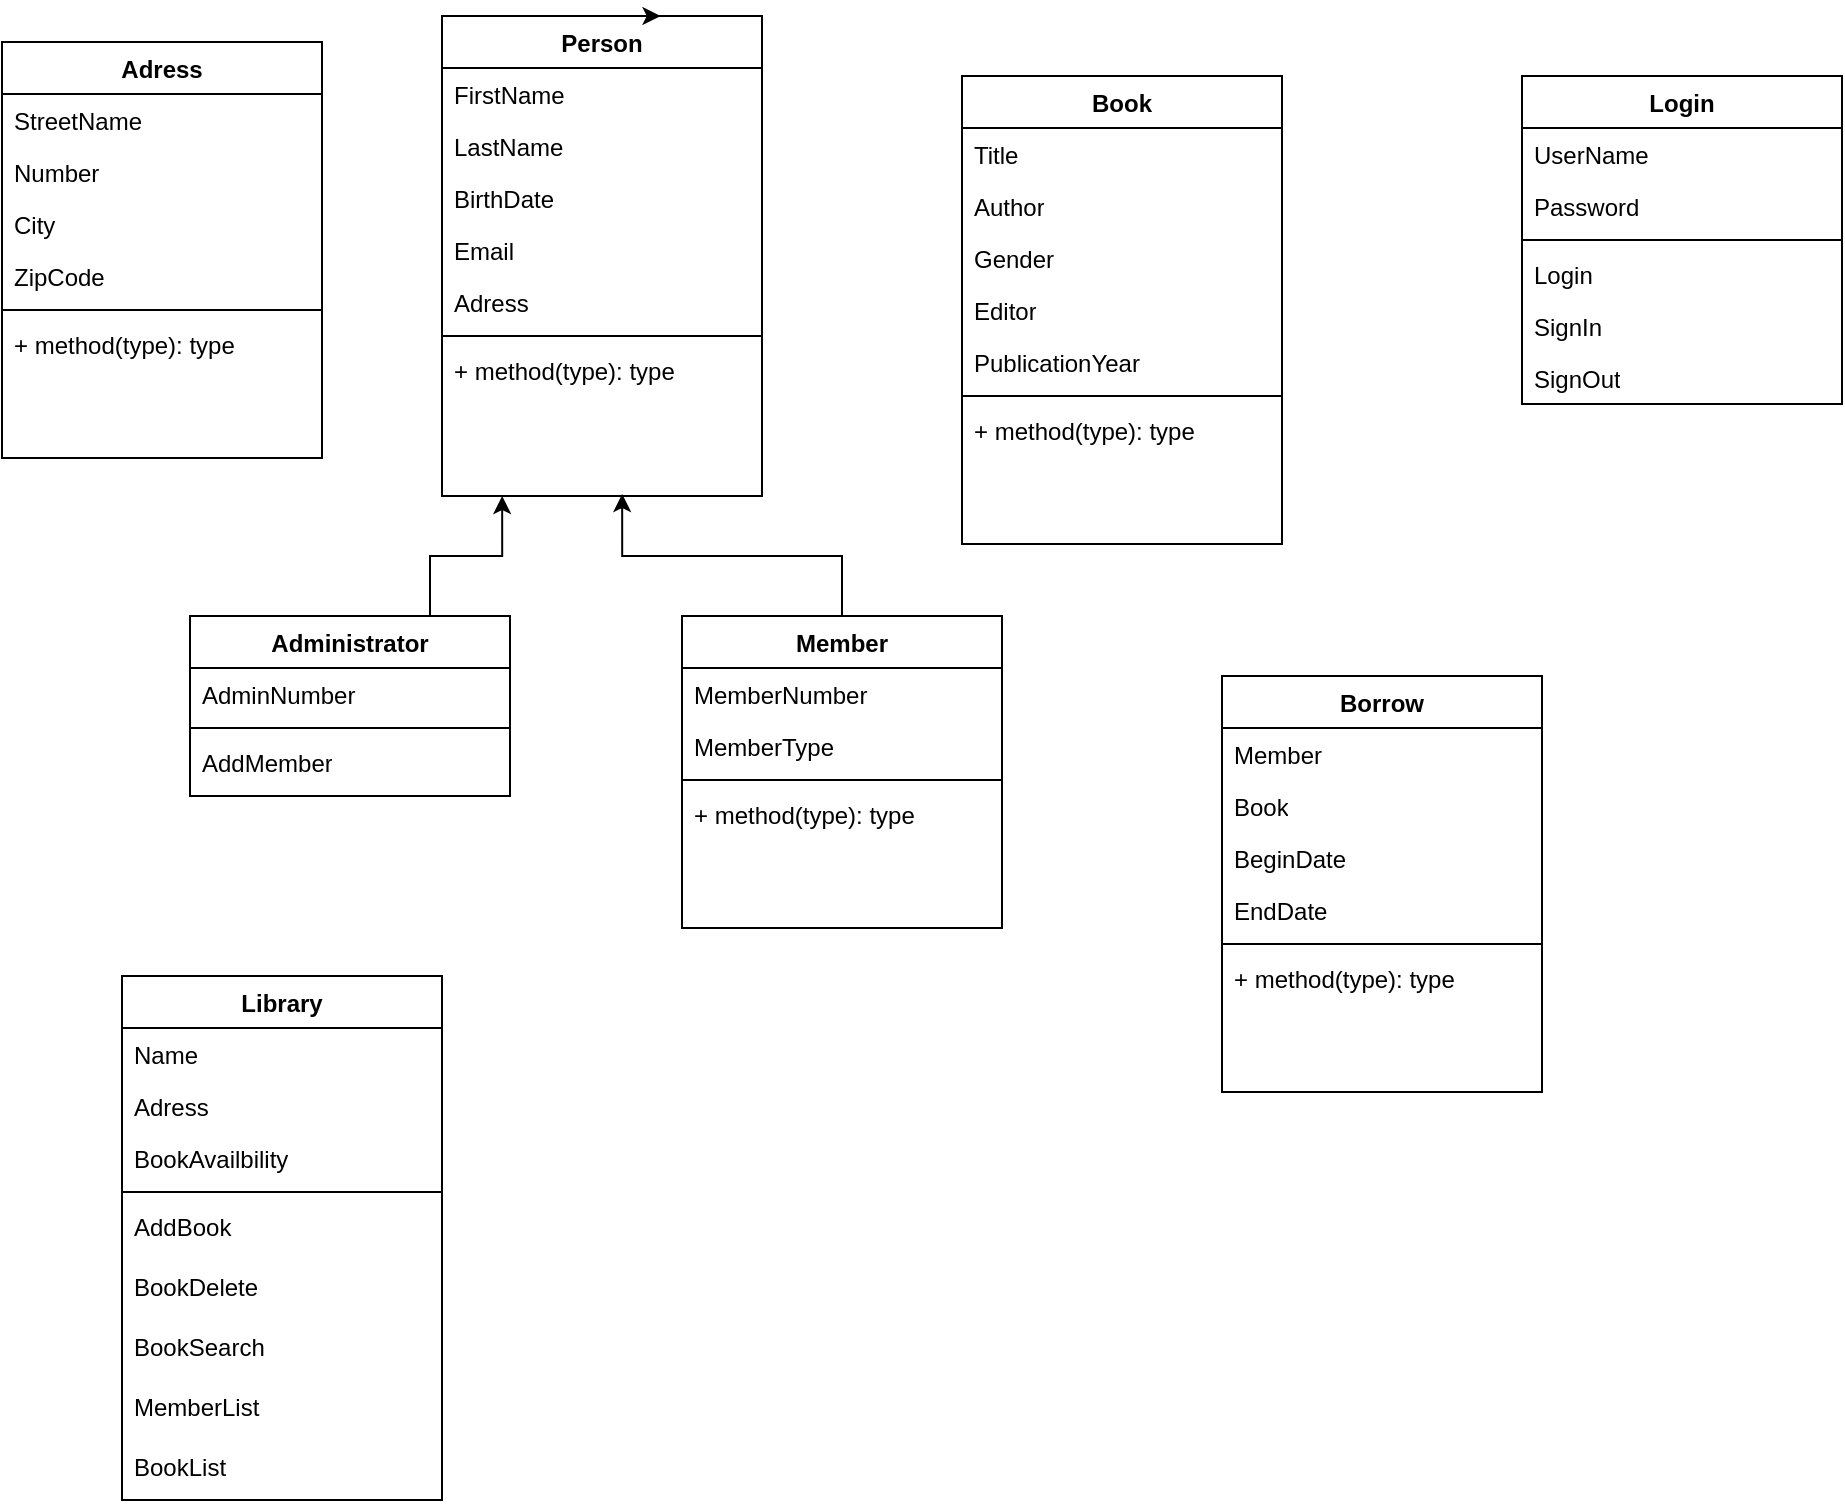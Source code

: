 <mxfile version="24.2.5" type="device">
  <diagram name="Page-1" id="i5I8guwXxWrWxU8WRLAj">
    <mxGraphModel dx="780" dy="504" grid="1" gridSize="10" guides="1" tooltips="1" connect="1" arrows="1" fold="1" page="1" pageScale="1" pageWidth="827" pageHeight="1169" math="0" shadow="0">
      <root>
        <mxCell id="0" />
        <mxCell id="1" parent="0" />
        <mxCell id="yStkn7LmSytCljGNCH22-18" value="Member" style="swimlane;fontStyle=1;align=center;verticalAlign=top;childLayout=stackLayout;horizontal=1;startSize=26;horizontalStack=0;resizeParent=1;resizeParentMax=0;resizeLast=0;collapsible=1;marginBottom=0;whiteSpace=wrap;html=1;" vertex="1" parent="1">
          <mxGeometry x="500" y="380" width="160" height="156" as="geometry" />
        </mxCell>
        <mxCell id="yStkn7LmSytCljGNCH22-19" value="&lt;div&gt;&lt;div&gt;MemberNumber&lt;/div&gt;&lt;/div&gt;" style="text;strokeColor=none;fillColor=none;align=left;verticalAlign=top;spacingLeft=4;spacingRight=4;overflow=hidden;rotatable=0;points=[[0,0.5],[1,0.5]];portConstraint=eastwest;whiteSpace=wrap;html=1;" vertex="1" parent="yStkn7LmSytCljGNCH22-18">
          <mxGeometry y="26" width="160" height="26" as="geometry" />
        </mxCell>
        <mxCell id="yStkn7LmSytCljGNCH22-52" value="&lt;div&gt;&lt;div&gt;MemberType&lt;/div&gt;&lt;/div&gt;" style="text;strokeColor=none;fillColor=none;align=left;verticalAlign=top;spacingLeft=4;spacingRight=4;overflow=hidden;rotatable=0;points=[[0,0.5],[1,0.5]];portConstraint=eastwest;whiteSpace=wrap;html=1;" vertex="1" parent="yStkn7LmSytCljGNCH22-18">
          <mxGeometry y="52" width="160" height="26" as="geometry" />
        </mxCell>
        <mxCell id="yStkn7LmSytCljGNCH22-24" value="" style="line;strokeWidth=1;fillColor=none;align=left;verticalAlign=middle;spacingTop=-1;spacingLeft=3;spacingRight=3;rotatable=0;labelPosition=right;points=[];portConstraint=eastwest;strokeColor=inherit;" vertex="1" parent="yStkn7LmSytCljGNCH22-18">
          <mxGeometry y="78" width="160" height="8" as="geometry" />
        </mxCell>
        <mxCell id="yStkn7LmSytCljGNCH22-25" value="+ method(type): type" style="text;strokeColor=none;fillColor=none;align=left;verticalAlign=top;spacingLeft=4;spacingRight=4;overflow=hidden;rotatable=0;points=[[0,0.5],[1,0.5]];portConstraint=eastwest;whiteSpace=wrap;html=1;" vertex="1" parent="yStkn7LmSytCljGNCH22-18">
          <mxGeometry y="86" width="160" height="70" as="geometry" />
        </mxCell>
        <mxCell id="yStkn7LmSytCljGNCH22-26" value="Adress" style="swimlane;fontStyle=1;align=center;verticalAlign=top;childLayout=stackLayout;horizontal=1;startSize=26;horizontalStack=0;resizeParent=1;resizeParentMax=0;resizeLast=0;collapsible=1;marginBottom=0;whiteSpace=wrap;html=1;" vertex="1" parent="1">
          <mxGeometry x="160" y="93" width="160" height="208" as="geometry" />
        </mxCell>
        <mxCell id="yStkn7LmSytCljGNCH22-27" value="&lt;div&gt;&lt;div&gt;StreetName&lt;/div&gt;&lt;/div&gt;" style="text;strokeColor=none;fillColor=none;align=left;verticalAlign=top;spacingLeft=4;spacingRight=4;overflow=hidden;rotatable=0;points=[[0,0.5],[1,0.5]];portConstraint=eastwest;whiteSpace=wrap;html=1;" vertex="1" parent="yStkn7LmSytCljGNCH22-26">
          <mxGeometry y="26" width="160" height="26" as="geometry" />
        </mxCell>
        <mxCell id="yStkn7LmSytCljGNCH22-28" value="&lt;div&gt;&lt;div&gt;Number&lt;/div&gt;&lt;/div&gt;" style="text;strokeColor=none;fillColor=none;align=left;verticalAlign=top;spacingLeft=4;spacingRight=4;overflow=hidden;rotatable=0;points=[[0,0.5],[1,0.5]];portConstraint=eastwest;whiteSpace=wrap;html=1;" vertex="1" parent="yStkn7LmSytCljGNCH22-26">
          <mxGeometry y="52" width="160" height="26" as="geometry" />
        </mxCell>
        <mxCell id="yStkn7LmSytCljGNCH22-29" value="City" style="text;strokeColor=none;fillColor=none;align=left;verticalAlign=top;spacingLeft=4;spacingRight=4;overflow=hidden;rotatable=0;points=[[0,0.5],[1,0.5]];portConstraint=eastwest;whiteSpace=wrap;html=1;" vertex="1" parent="yStkn7LmSytCljGNCH22-26">
          <mxGeometry y="78" width="160" height="26" as="geometry" />
        </mxCell>
        <mxCell id="yStkn7LmSytCljGNCH22-30" value="&lt;div&gt;&lt;div&gt;ZipCode&lt;/div&gt;&lt;/div&gt;" style="text;strokeColor=none;fillColor=none;align=left;verticalAlign=top;spacingLeft=4;spacingRight=4;overflow=hidden;rotatable=0;points=[[0,0.5],[1,0.5]];portConstraint=eastwest;whiteSpace=wrap;html=1;" vertex="1" parent="yStkn7LmSytCljGNCH22-26">
          <mxGeometry y="104" width="160" height="26" as="geometry" />
        </mxCell>
        <mxCell id="yStkn7LmSytCljGNCH22-31" value="" style="line;strokeWidth=1;fillColor=none;align=left;verticalAlign=middle;spacingTop=-1;spacingLeft=3;spacingRight=3;rotatable=0;labelPosition=right;points=[];portConstraint=eastwest;strokeColor=inherit;" vertex="1" parent="yStkn7LmSytCljGNCH22-26">
          <mxGeometry y="130" width="160" height="8" as="geometry" />
        </mxCell>
        <mxCell id="yStkn7LmSytCljGNCH22-32" value="+ method(type): type" style="text;strokeColor=none;fillColor=none;align=left;verticalAlign=top;spacingLeft=4;spacingRight=4;overflow=hidden;rotatable=0;points=[[0,0.5],[1,0.5]];portConstraint=eastwest;whiteSpace=wrap;html=1;" vertex="1" parent="yStkn7LmSytCljGNCH22-26">
          <mxGeometry y="138" width="160" height="70" as="geometry" />
        </mxCell>
        <mxCell id="yStkn7LmSytCljGNCH22-33" value="Person" style="swimlane;fontStyle=1;align=center;verticalAlign=top;childLayout=stackLayout;horizontal=1;startSize=26;horizontalStack=0;resizeParent=1;resizeParentMax=0;resizeLast=0;collapsible=1;marginBottom=0;whiteSpace=wrap;html=1;" vertex="1" parent="1">
          <mxGeometry x="380" y="80" width="160" height="240" as="geometry" />
        </mxCell>
        <mxCell id="yStkn7LmSytCljGNCH22-34" value="&lt;div&gt;&lt;div&gt;FirstName&lt;/div&gt;&lt;/div&gt;" style="text;strokeColor=none;fillColor=none;align=left;verticalAlign=top;spacingLeft=4;spacingRight=4;overflow=hidden;rotatable=0;points=[[0,0.5],[1,0.5]];portConstraint=eastwest;whiteSpace=wrap;html=1;" vertex="1" parent="yStkn7LmSytCljGNCH22-33">
          <mxGeometry y="26" width="160" height="26" as="geometry" />
        </mxCell>
        <mxCell id="yStkn7LmSytCljGNCH22-35" value="&lt;div&gt;&lt;div&gt;LastName&lt;/div&gt;&lt;/div&gt;" style="text;strokeColor=none;fillColor=none;align=left;verticalAlign=top;spacingLeft=4;spacingRight=4;overflow=hidden;rotatable=0;points=[[0,0.5],[1,0.5]];portConstraint=eastwest;whiteSpace=wrap;html=1;" vertex="1" parent="yStkn7LmSytCljGNCH22-33">
          <mxGeometry y="52" width="160" height="26" as="geometry" />
        </mxCell>
        <mxCell id="yStkn7LmSytCljGNCH22-36" value="BirthDate" style="text;strokeColor=none;fillColor=none;align=left;verticalAlign=top;spacingLeft=4;spacingRight=4;overflow=hidden;rotatable=0;points=[[0,0.5],[1,0.5]];portConstraint=eastwest;whiteSpace=wrap;html=1;" vertex="1" parent="yStkn7LmSytCljGNCH22-33">
          <mxGeometry y="78" width="160" height="26" as="geometry" />
        </mxCell>
        <mxCell id="yStkn7LmSytCljGNCH22-37" value="&lt;div&gt;&lt;div&gt;Email&lt;/div&gt;&lt;/div&gt;" style="text;strokeColor=none;fillColor=none;align=left;verticalAlign=top;spacingLeft=4;spacingRight=4;overflow=hidden;rotatable=0;points=[[0,0.5],[1,0.5]];portConstraint=eastwest;whiteSpace=wrap;html=1;" vertex="1" parent="yStkn7LmSytCljGNCH22-33">
          <mxGeometry y="104" width="160" height="26" as="geometry" />
        </mxCell>
        <mxCell id="yStkn7LmSytCljGNCH22-47" value="&lt;div&gt;&lt;div&gt;Adress&lt;/div&gt;&lt;/div&gt;" style="text;strokeColor=none;fillColor=none;align=left;verticalAlign=top;spacingLeft=4;spacingRight=4;overflow=hidden;rotatable=0;points=[[0,0.5],[1,0.5]];portConstraint=eastwest;whiteSpace=wrap;html=1;" vertex="1" parent="yStkn7LmSytCljGNCH22-33">
          <mxGeometry y="130" width="160" height="26" as="geometry" />
        </mxCell>
        <mxCell id="yStkn7LmSytCljGNCH22-38" value="" style="line;strokeWidth=1;fillColor=none;align=left;verticalAlign=middle;spacingTop=-1;spacingLeft=3;spacingRight=3;rotatable=0;labelPosition=right;points=[];portConstraint=eastwest;strokeColor=inherit;" vertex="1" parent="yStkn7LmSytCljGNCH22-33">
          <mxGeometry y="156" width="160" height="8" as="geometry" />
        </mxCell>
        <mxCell id="yStkn7LmSytCljGNCH22-39" value="+ method(type): type" style="text;strokeColor=none;fillColor=none;align=left;verticalAlign=top;spacingLeft=4;spacingRight=4;overflow=hidden;rotatable=0;points=[[0,0.5],[1,0.5]];portConstraint=eastwest;whiteSpace=wrap;html=1;" vertex="1" parent="yStkn7LmSytCljGNCH22-33">
          <mxGeometry y="164" width="160" height="76" as="geometry" />
        </mxCell>
        <mxCell id="yStkn7LmSytCljGNCH22-40" value="Administrator" style="swimlane;fontStyle=1;align=center;verticalAlign=top;childLayout=stackLayout;horizontal=1;startSize=26;horizontalStack=0;resizeParent=1;resizeParentMax=0;resizeLast=0;collapsible=1;marginBottom=0;whiteSpace=wrap;html=1;" vertex="1" parent="1">
          <mxGeometry x="254" y="380" width="160" height="90" as="geometry" />
        </mxCell>
        <mxCell id="yStkn7LmSytCljGNCH22-44" value="&lt;div&gt;&lt;div&gt;AdminNumber&lt;/div&gt;&lt;/div&gt;" style="text;strokeColor=none;fillColor=none;align=left;verticalAlign=top;spacingLeft=4;spacingRight=4;overflow=hidden;rotatable=0;points=[[0,0.5],[1,0.5]];portConstraint=eastwest;whiteSpace=wrap;html=1;" vertex="1" parent="yStkn7LmSytCljGNCH22-40">
          <mxGeometry y="26" width="160" height="26" as="geometry" />
        </mxCell>
        <mxCell id="yStkn7LmSytCljGNCH22-45" value="" style="line;strokeWidth=1;fillColor=none;align=left;verticalAlign=middle;spacingTop=-1;spacingLeft=3;spacingRight=3;rotatable=0;labelPosition=right;points=[];portConstraint=eastwest;strokeColor=inherit;" vertex="1" parent="yStkn7LmSytCljGNCH22-40">
          <mxGeometry y="52" width="160" height="8" as="geometry" />
        </mxCell>
        <mxCell id="yStkn7LmSytCljGNCH22-46" value="AddMember" style="text;strokeColor=none;fillColor=none;align=left;verticalAlign=top;spacingLeft=4;spacingRight=4;overflow=hidden;rotatable=0;points=[[0,0.5],[1,0.5]];portConstraint=eastwest;whiteSpace=wrap;html=1;" vertex="1" parent="yStkn7LmSytCljGNCH22-40">
          <mxGeometry y="60" width="160" height="30" as="geometry" />
        </mxCell>
        <mxCell id="yStkn7LmSytCljGNCH22-48" style="edgeStyle=orthogonalEdgeStyle;rounded=0;orthogonalLoop=1;jettySize=auto;html=1;exitX=0.5;exitY=0;exitDx=0;exitDy=0;entryX=0.683;entryY=0.001;entryDx=0;entryDy=0;entryPerimeter=0;" edge="1" parent="1" source="yStkn7LmSytCljGNCH22-33" target="yStkn7LmSytCljGNCH22-33">
          <mxGeometry relative="1" as="geometry" />
        </mxCell>
        <mxCell id="yStkn7LmSytCljGNCH22-53" style="edgeStyle=orthogonalEdgeStyle;rounded=0;orthogonalLoop=1;jettySize=auto;html=1;exitX=0.5;exitY=0;exitDx=0;exitDy=0;entryX=0.563;entryY=0.987;entryDx=0;entryDy=0;entryPerimeter=0;" edge="1" parent="1" source="yStkn7LmSytCljGNCH22-18" target="yStkn7LmSytCljGNCH22-39">
          <mxGeometry relative="1" as="geometry" />
        </mxCell>
        <mxCell id="yStkn7LmSytCljGNCH22-57" style="edgeStyle=orthogonalEdgeStyle;rounded=0;orthogonalLoop=1;jettySize=auto;html=1;exitX=0.75;exitY=0;exitDx=0;exitDy=0;entryX=0.188;entryY=1;entryDx=0;entryDy=0;entryPerimeter=0;" edge="1" parent="1" source="yStkn7LmSytCljGNCH22-40" target="yStkn7LmSytCljGNCH22-39">
          <mxGeometry relative="1" as="geometry" />
        </mxCell>
        <mxCell id="yStkn7LmSytCljGNCH22-58" value="Borrow" style="swimlane;fontStyle=1;align=center;verticalAlign=top;childLayout=stackLayout;horizontal=1;startSize=26;horizontalStack=0;resizeParent=1;resizeParentMax=0;resizeLast=0;collapsible=1;marginBottom=0;whiteSpace=wrap;html=1;" vertex="1" parent="1">
          <mxGeometry x="770" y="410" width="160" height="208" as="geometry" />
        </mxCell>
        <mxCell id="yStkn7LmSytCljGNCH22-59" value="Member&lt;div&gt;&lt;br&gt;&lt;/div&gt;&lt;div&gt;&lt;br&gt;&lt;/div&gt;" style="text;strokeColor=none;fillColor=none;align=left;verticalAlign=top;spacingLeft=4;spacingRight=4;overflow=hidden;rotatable=0;points=[[0,0.5],[1,0.5]];portConstraint=eastwest;whiteSpace=wrap;html=1;" vertex="1" parent="yStkn7LmSytCljGNCH22-58">
          <mxGeometry y="26" width="160" height="26" as="geometry" />
        </mxCell>
        <mxCell id="yStkn7LmSytCljGNCH22-60" value="Book" style="text;strokeColor=none;fillColor=none;align=left;verticalAlign=top;spacingLeft=4;spacingRight=4;overflow=hidden;rotatable=0;points=[[0,0.5],[1,0.5]];portConstraint=eastwest;whiteSpace=wrap;html=1;" vertex="1" parent="yStkn7LmSytCljGNCH22-58">
          <mxGeometry y="52" width="160" height="26" as="geometry" />
        </mxCell>
        <mxCell id="yStkn7LmSytCljGNCH22-61" value="BeginDate" style="text;strokeColor=none;fillColor=none;align=left;verticalAlign=top;spacingLeft=4;spacingRight=4;overflow=hidden;rotatable=0;points=[[0,0.5],[1,0.5]];portConstraint=eastwest;whiteSpace=wrap;html=1;" vertex="1" parent="yStkn7LmSytCljGNCH22-58">
          <mxGeometry y="78" width="160" height="26" as="geometry" />
        </mxCell>
        <mxCell id="yStkn7LmSytCljGNCH22-89" value="EndDate" style="text;strokeColor=none;fillColor=none;align=left;verticalAlign=top;spacingLeft=4;spacingRight=4;overflow=hidden;rotatable=0;points=[[0,0.5],[1,0.5]];portConstraint=eastwest;whiteSpace=wrap;html=1;" vertex="1" parent="yStkn7LmSytCljGNCH22-58">
          <mxGeometry y="104" width="160" height="26" as="geometry" />
        </mxCell>
        <mxCell id="yStkn7LmSytCljGNCH22-64" value="" style="line;strokeWidth=1;fillColor=none;align=left;verticalAlign=middle;spacingTop=-1;spacingLeft=3;spacingRight=3;rotatable=0;labelPosition=right;points=[];portConstraint=eastwest;strokeColor=inherit;" vertex="1" parent="yStkn7LmSytCljGNCH22-58">
          <mxGeometry y="130" width="160" height="8" as="geometry" />
        </mxCell>
        <mxCell id="yStkn7LmSytCljGNCH22-65" value="+ method(type): type" style="text;strokeColor=none;fillColor=none;align=left;verticalAlign=top;spacingLeft=4;spacingRight=4;overflow=hidden;rotatable=0;points=[[0,0.5],[1,0.5]];portConstraint=eastwest;whiteSpace=wrap;html=1;" vertex="1" parent="yStkn7LmSytCljGNCH22-58">
          <mxGeometry y="138" width="160" height="70" as="geometry" />
        </mxCell>
        <mxCell id="yStkn7LmSytCljGNCH22-68" value="Library" style="swimlane;fontStyle=1;align=center;verticalAlign=top;childLayout=stackLayout;horizontal=1;startSize=26;horizontalStack=0;resizeParent=1;resizeParentMax=0;resizeLast=0;collapsible=1;marginBottom=0;whiteSpace=wrap;html=1;" vertex="1" parent="1">
          <mxGeometry x="220" y="560" width="160" height="262" as="geometry" />
        </mxCell>
        <mxCell id="yStkn7LmSytCljGNCH22-69" value="&lt;div&gt;&lt;div&gt;Name&lt;/div&gt;&lt;/div&gt;" style="text;strokeColor=none;fillColor=none;align=left;verticalAlign=top;spacingLeft=4;spacingRight=4;overflow=hidden;rotatable=0;points=[[0,0.5],[1,0.5]];portConstraint=eastwest;whiteSpace=wrap;html=1;" vertex="1" parent="yStkn7LmSytCljGNCH22-68">
          <mxGeometry y="26" width="160" height="26" as="geometry" />
        </mxCell>
        <mxCell id="yStkn7LmSytCljGNCH22-70" value="&lt;div&gt;&lt;div&gt;Adress&lt;/div&gt;&lt;/div&gt;" style="text;strokeColor=none;fillColor=none;align=left;verticalAlign=top;spacingLeft=4;spacingRight=4;overflow=hidden;rotatable=0;points=[[0,0.5],[1,0.5]];portConstraint=eastwest;whiteSpace=wrap;html=1;" vertex="1" parent="yStkn7LmSytCljGNCH22-68">
          <mxGeometry y="52" width="160" height="26" as="geometry" />
        </mxCell>
        <mxCell id="yStkn7LmSytCljGNCH22-90" value="&lt;div&gt;&lt;div&gt;BookAvailbility&lt;/div&gt;&lt;/div&gt;" style="text;strokeColor=none;fillColor=none;align=left;verticalAlign=top;spacingLeft=4;spacingRight=4;overflow=hidden;rotatable=0;points=[[0,0.5],[1,0.5]];portConstraint=eastwest;whiteSpace=wrap;html=1;" vertex="1" parent="yStkn7LmSytCljGNCH22-68">
          <mxGeometry y="78" width="160" height="26" as="geometry" />
        </mxCell>
        <mxCell id="yStkn7LmSytCljGNCH22-71" value="" style="line;strokeWidth=1;fillColor=none;align=left;verticalAlign=middle;spacingTop=-1;spacingLeft=3;spacingRight=3;rotatable=0;labelPosition=right;points=[];portConstraint=eastwest;strokeColor=inherit;" vertex="1" parent="yStkn7LmSytCljGNCH22-68">
          <mxGeometry y="104" width="160" height="8" as="geometry" />
        </mxCell>
        <mxCell id="yStkn7LmSytCljGNCH22-72" value="AddBook&lt;div&gt;&lt;br&gt;&lt;/div&gt;" style="text;strokeColor=none;fillColor=none;align=left;verticalAlign=top;spacingLeft=4;spacingRight=4;overflow=hidden;rotatable=0;points=[[0,0.5],[1,0.5]];portConstraint=eastwest;whiteSpace=wrap;html=1;" vertex="1" parent="yStkn7LmSytCljGNCH22-68">
          <mxGeometry y="112" width="160" height="30" as="geometry" />
        </mxCell>
        <mxCell id="yStkn7LmSytCljGNCH22-73" value="&lt;div&gt;BookDelete&lt;/div&gt;" style="text;strokeColor=none;fillColor=none;align=left;verticalAlign=top;spacingLeft=4;spacingRight=4;overflow=hidden;rotatable=0;points=[[0,0.5],[1,0.5]];portConstraint=eastwest;whiteSpace=wrap;html=1;" vertex="1" parent="yStkn7LmSytCljGNCH22-68">
          <mxGeometry y="142" width="160" height="30" as="geometry" />
        </mxCell>
        <mxCell id="yStkn7LmSytCljGNCH22-74" value="&lt;div&gt;BookSearch&lt;/div&gt;" style="text;strokeColor=none;fillColor=none;align=left;verticalAlign=top;spacingLeft=4;spacingRight=4;overflow=hidden;rotatable=0;points=[[0,0.5],[1,0.5]];portConstraint=eastwest;whiteSpace=wrap;html=1;" vertex="1" parent="yStkn7LmSytCljGNCH22-68">
          <mxGeometry y="172" width="160" height="30" as="geometry" />
        </mxCell>
        <mxCell id="yStkn7LmSytCljGNCH22-78" value="&lt;div&gt;MemberList&lt;/div&gt;" style="text;strokeColor=none;fillColor=none;align=left;verticalAlign=top;spacingLeft=4;spacingRight=4;overflow=hidden;rotatable=0;points=[[0,0.5],[1,0.5]];portConstraint=eastwest;whiteSpace=wrap;html=1;" vertex="1" parent="yStkn7LmSytCljGNCH22-68">
          <mxGeometry y="202" width="160" height="30" as="geometry" />
        </mxCell>
        <mxCell id="yStkn7LmSytCljGNCH22-79" value="&lt;div&gt;BookList&lt;/div&gt;" style="text;strokeColor=none;fillColor=none;align=left;verticalAlign=top;spacingLeft=4;spacingRight=4;overflow=hidden;rotatable=0;points=[[0,0.5],[1,0.5]];portConstraint=eastwest;whiteSpace=wrap;html=1;" vertex="1" parent="yStkn7LmSytCljGNCH22-68">
          <mxGeometry y="232" width="160" height="30" as="geometry" />
        </mxCell>
        <mxCell id="yStkn7LmSytCljGNCH22-81" value="Book" style="swimlane;fontStyle=1;align=center;verticalAlign=top;childLayout=stackLayout;horizontal=1;startSize=26;horizontalStack=0;resizeParent=1;resizeParentMax=0;resizeLast=0;collapsible=1;marginBottom=0;whiteSpace=wrap;html=1;" vertex="1" parent="1">
          <mxGeometry x="640" y="110" width="160" height="234" as="geometry" />
        </mxCell>
        <mxCell id="yStkn7LmSytCljGNCH22-82" value="&lt;div&gt;Title&lt;div&gt;&lt;br&gt;&lt;/div&gt;&lt;/div&gt;" style="text;strokeColor=none;fillColor=none;align=left;verticalAlign=top;spacingLeft=4;spacingRight=4;overflow=hidden;rotatable=0;points=[[0,0.5],[1,0.5]];portConstraint=eastwest;whiteSpace=wrap;html=1;" vertex="1" parent="yStkn7LmSytCljGNCH22-81">
          <mxGeometry y="26" width="160" height="26" as="geometry" />
        </mxCell>
        <mxCell id="yStkn7LmSytCljGNCH22-83" value="&lt;div&gt;&lt;div&gt;Author&lt;/div&gt;&lt;/div&gt;" style="text;strokeColor=none;fillColor=none;align=left;verticalAlign=top;spacingLeft=4;spacingRight=4;overflow=hidden;rotatable=0;points=[[0,0.5],[1,0.5]];portConstraint=eastwest;whiteSpace=wrap;html=1;" vertex="1" parent="yStkn7LmSytCljGNCH22-81">
          <mxGeometry y="52" width="160" height="26" as="geometry" />
        </mxCell>
        <mxCell id="yStkn7LmSytCljGNCH22-84" value="&lt;div&gt;&lt;div&gt;Gender&lt;/div&gt;&lt;/div&gt;" style="text;strokeColor=none;fillColor=none;align=left;verticalAlign=top;spacingLeft=4;spacingRight=4;overflow=hidden;rotatable=0;points=[[0,0.5],[1,0.5]];portConstraint=eastwest;whiteSpace=wrap;html=1;" vertex="1" parent="yStkn7LmSytCljGNCH22-81">
          <mxGeometry y="78" width="160" height="26" as="geometry" />
        </mxCell>
        <mxCell id="yStkn7LmSytCljGNCH22-85" value="&lt;div&gt;&lt;div&gt;Editor&lt;/div&gt;&lt;/div&gt;" style="text;strokeColor=none;fillColor=none;align=left;verticalAlign=top;spacingLeft=4;spacingRight=4;overflow=hidden;rotatable=0;points=[[0,0.5],[1,0.5]];portConstraint=eastwest;whiteSpace=wrap;html=1;" vertex="1" parent="yStkn7LmSytCljGNCH22-81">
          <mxGeometry y="104" width="160" height="26" as="geometry" />
        </mxCell>
        <mxCell id="yStkn7LmSytCljGNCH22-86" value="&lt;div&gt;&lt;div&gt;PublicationYear&lt;/div&gt;&lt;/div&gt;" style="text;strokeColor=none;fillColor=none;align=left;verticalAlign=top;spacingLeft=4;spacingRight=4;overflow=hidden;rotatable=0;points=[[0,0.5],[1,0.5]];portConstraint=eastwest;whiteSpace=wrap;html=1;" vertex="1" parent="yStkn7LmSytCljGNCH22-81">
          <mxGeometry y="130" width="160" height="26" as="geometry" />
        </mxCell>
        <mxCell id="yStkn7LmSytCljGNCH22-87" value="" style="line;strokeWidth=1;fillColor=none;align=left;verticalAlign=middle;spacingTop=-1;spacingLeft=3;spacingRight=3;rotatable=0;labelPosition=right;points=[];portConstraint=eastwest;strokeColor=inherit;" vertex="1" parent="yStkn7LmSytCljGNCH22-81">
          <mxGeometry y="156" width="160" height="8" as="geometry" />
        </mxCell>
        <mxCell id="yStkn7LmSytCljGNCH22-88" value="+ method(type): type" style="text;strokeColor=none;fillColor=none;align=left;verticalAlign=top;spacingLeft=4;spacingRight=4;overflow=hidden;rotatable=0;points=[[0,0.5],[1,0.5]];portConstraint=eastwest;whiteSpace=wrap;html=1;" vertex="1" parent="yStkn7LmSytCljGNCH22-81">
          <mxGeometry y="164" width="160" height="70" as="geometry" />
        </mxCell>
        <mxCell id="yStkn7LmSytCljGNCH22-91" value="Login" style="swimlane;fontStyle=1;align=center;verticalAlign=top;childLayout=stackLayout;horizontal=1;startSize=26;horizontalStack=0;resizeParent=1;resizeParentMax=0;resizeLast=0;collapsible=1;marginBottom=0;whiteSpace=wrap;html=1;" vertex="1" parent="1">
          <mxGeometry x="920" y="110" width="160" height="164" as="geometry" />
        </mxCell>
        <mxCell id="yStkn7LmSytCljGNCH22-92" value="&lt;div&gt;&lt;div&gt;UserName&lt;/div&gt;&lt;/div&gt;" style="text;strokeColor=none;fillColor=none;align=left;verticalAlign=top;spacingLeft=4;spacingRight=4;overflow=hidden;rotatable=0;points=[[0,0.5],[1,0.5]];portConstraint=eastwest;whiteSpace=wrap;html=1;" vertex="1" parent="yStkn7LmSytCljGNCH22-91">
          <mxGeometry y="26" width="160" height="26" as="geometry" />
        </mxCell>
        <mxCell id="yStkn7LmSytCljGNCH22-93" value="&lt;div&gt;&lt;div&gt;Password&lt;/div&gt;&lt;/div&gt;" style="text;strokeColor=none;fillColor=none;align=left;verticalAlign=top;spacingLeft=4;spacingRight=4;overflow=hidden;rotatable=0;points=[[0,0.5],[1,0.5]];portConstraint=eastwest;whiteSpace=wrap;html=1;" vertex="1" parent="yStkn7LmSytCljGNCH22-91">
          <mxGeometry y="52" width="160" height="26" as="geometry" />
        </mxCell>
        <mxCell id="yStkn7LmSytCljGNCH22-97" value="" style="line;strokeWidth=1;fillColor=none;align=left;verticalAlign=middle;spacingTop=-1;spacingLeft=3;spacingRight=3;rotatable=0;labelPosition=right;points=[];portConstraint=eastwest;strokeColor=inherit;" vertex="1" parent="yStkn7LmSytCljGNCH22-91">
          <mxGeometry y="78" width="160" height="8" as="geometry" />
        </mxCell>
        <mxCell id="yStkn7LmSytCljGNCH22-98" value="Login" style="text;strokeColor=none;fillColor=none;align=left;verticalAlign=top;spacingLeft=4;spacingRight=4;overflow=hidden;rotatable=0;points=[[0,0.5],[1,0.5]];portConstraint=eastwest;whiteSpace=wrap;html=1;" vertex="1" parent="yStkn7LmSytCljGNCH22-91">
          <mxGeometry y="86" width="160" height="26" as="geometry" />
        </mxCell>
        <mxCell id="yStkn7LmSytCljGNCH22-99" value="SignIn" style="text;strokeColor=none;fillColor=none;align=left;verticalAlign=top;spacingLeft=4;spacingRight=4;overflow=hidden;rotatable=0;points=[[0,0.5],[1,0.5]];portConstraint=eastwest;whiteSpace=wrap;html=1;" vertex="1" parent="yStkn7LmSytCljGNCH22-91">
          <mxGeometry y="112" width="160" height="26" as="geometry" />
        </mxCell>
        <mxCell id="yStkn7LmSytCljGNCH22-100" value="SignOut" style="text;strokeColor=none;fillColor=none;align=left;verticalAlign=top;spacingLeft=4;spacingRight=4;overflow=hidden;rotatable=0;points=[[0,0.5],[1,0.5]];portConstraint=eastwest;whiteSpace=wrap;html=1;" vertex="1" parent="yStkn7LmSytCljGNCH22-91">
          <mxGeometry y="138" width="160" height="26" as="geometry" />
        </mxCell>
      </root>
    </mxGraphModel>
  </diagram>
</mxfile>
